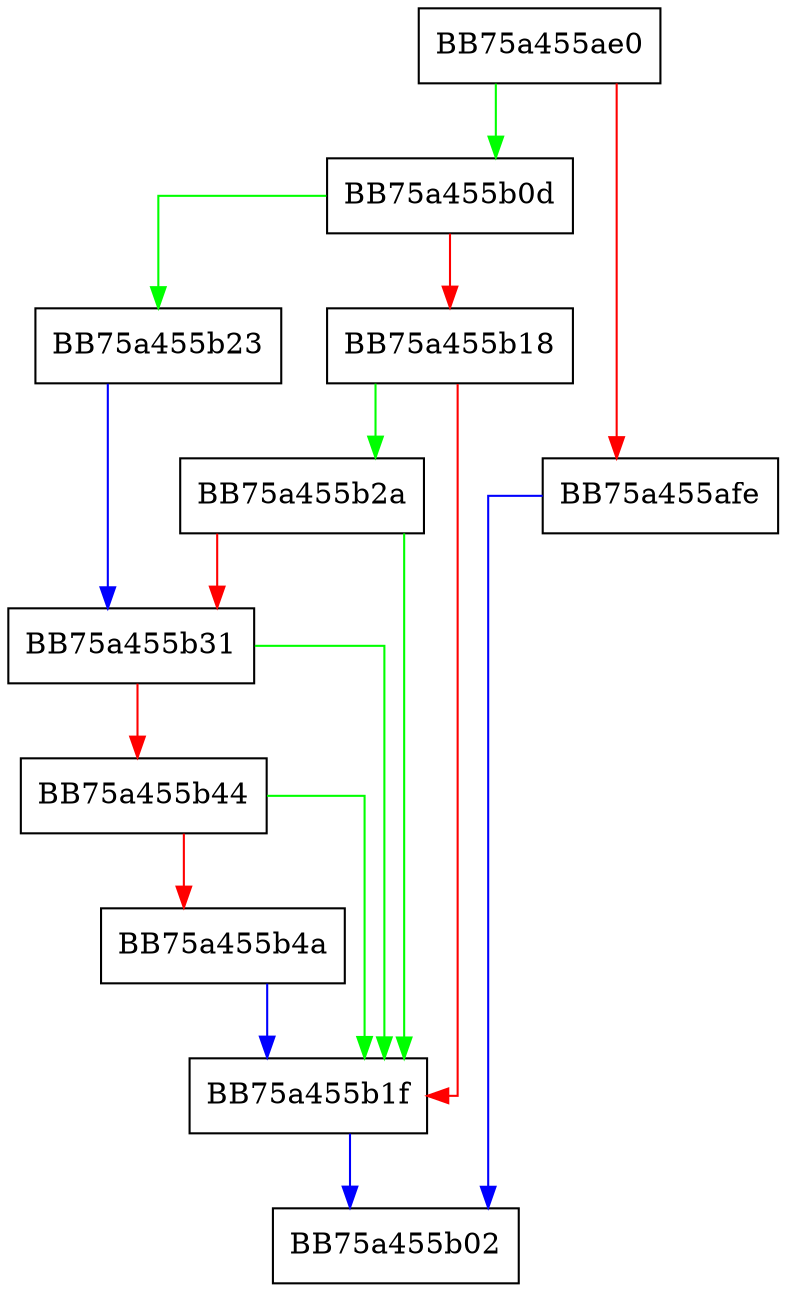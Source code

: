 digraph HrGetFileAttributes {
  node [shape="box"];
  graph [splines=ortho];
  BB75a455ae0 -> BB75a455b0d [color="green"];
  BB75a455ae0 -> BB75a455afe [color="red"];
  BB75a455afe -> BB75a455b02 [color="blue"];
  BB75a455b0d -> BB75a455b23 [color="green"];
  BB75a455b0d -> BB75a455b18 [color="red"];
  BB75a455b18 -> BB75a455b2a [color="green"];
  BB75a455b18 -> BB75a455b1f [color="red"];
  BB75a455b1f -> BB75a455b02 [color="blue"];
  BB75a455b23 -> BB75a455b31 [color="blue"];
  BB75a455b2a -> BB75a455b1f [color="green"];
  BB75a455b2a -> BB75a455b31 [color="red"];
  BB75a455b31 -> BB75a455b1f [color="green"];
  BB75a455b31 -> BB75a455b44 [color="red"];
  BB75a455b44 -> BB75a455b1f [color="green"];
  BB75a455b44 -> BB75a455b4a [color="red"];
  BB75a455b4a -> BB75a455b1f [color="blue"];
}